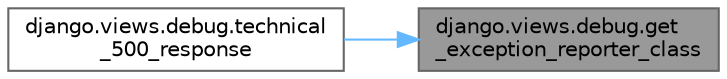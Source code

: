 digraph "django.views.debug.get_exception_reporter_class"
{
 // LATEX_PDF_SIZE
  bgcolor="transparent";
  edge [fontname=Helvetica,fontsize=10,labelfontname=Helvetica,labelfontsize=10];
  node [fontname=Helvetica,fontsize=10,shape=box,height=0.2,width=0.4];
  rankdir="RL";
  Node1 [id="Node000001",label="django.views.debug.get\l_exception_reporter_class",height=0.2,width=0.4,color="gray40", fillcolor="grey60", style="filled", fontcolor="black",tooltip=" "];
  Node1 -> Node2 [id="edge1_Node000001_Node000002",dir="back",color="steelblue1",style="solid",tooltip=" "];
  Node2 [id="Node000002",label="django.views.debug.technical\l_500_response",height=0.2,width=0.4,color="grey40", fillcolor="white", style="filled",URL="$namespacedjango_1_1views_1_1debug.html#aca8215f3d0c847c8c7a7086d5352566c",tooltip=" "];
}
